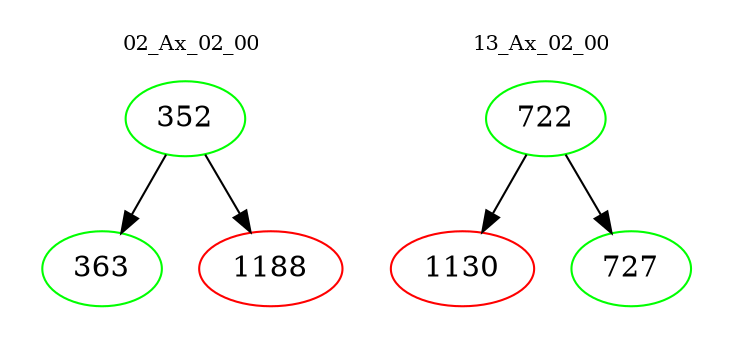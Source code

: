 digraph{
subgraph cluster_0 {
color = white
label = "02_Ax_02_00";
fontsize=10;
T0_352 [label="352", color="green"]
T0_352 -> T0_363 [color="black"]
T0_363 [label="363", color="green"]
T0_352 -> T0_1188 [color="black"]
T0_1188 [label="1188", color="red"]
}
subgraph cluster_1 {
color = white
label = "13_Ax_02_00";
fontsize=10;
T1_722 [label="722", color="green"]
T1_722 -> T1_1130 [color="black"]
T1_1130 [label="1130", color="red"]
T1_722 -> T1_727 [color="black"]
T1_727 [label="727", color="green"]
}
}
